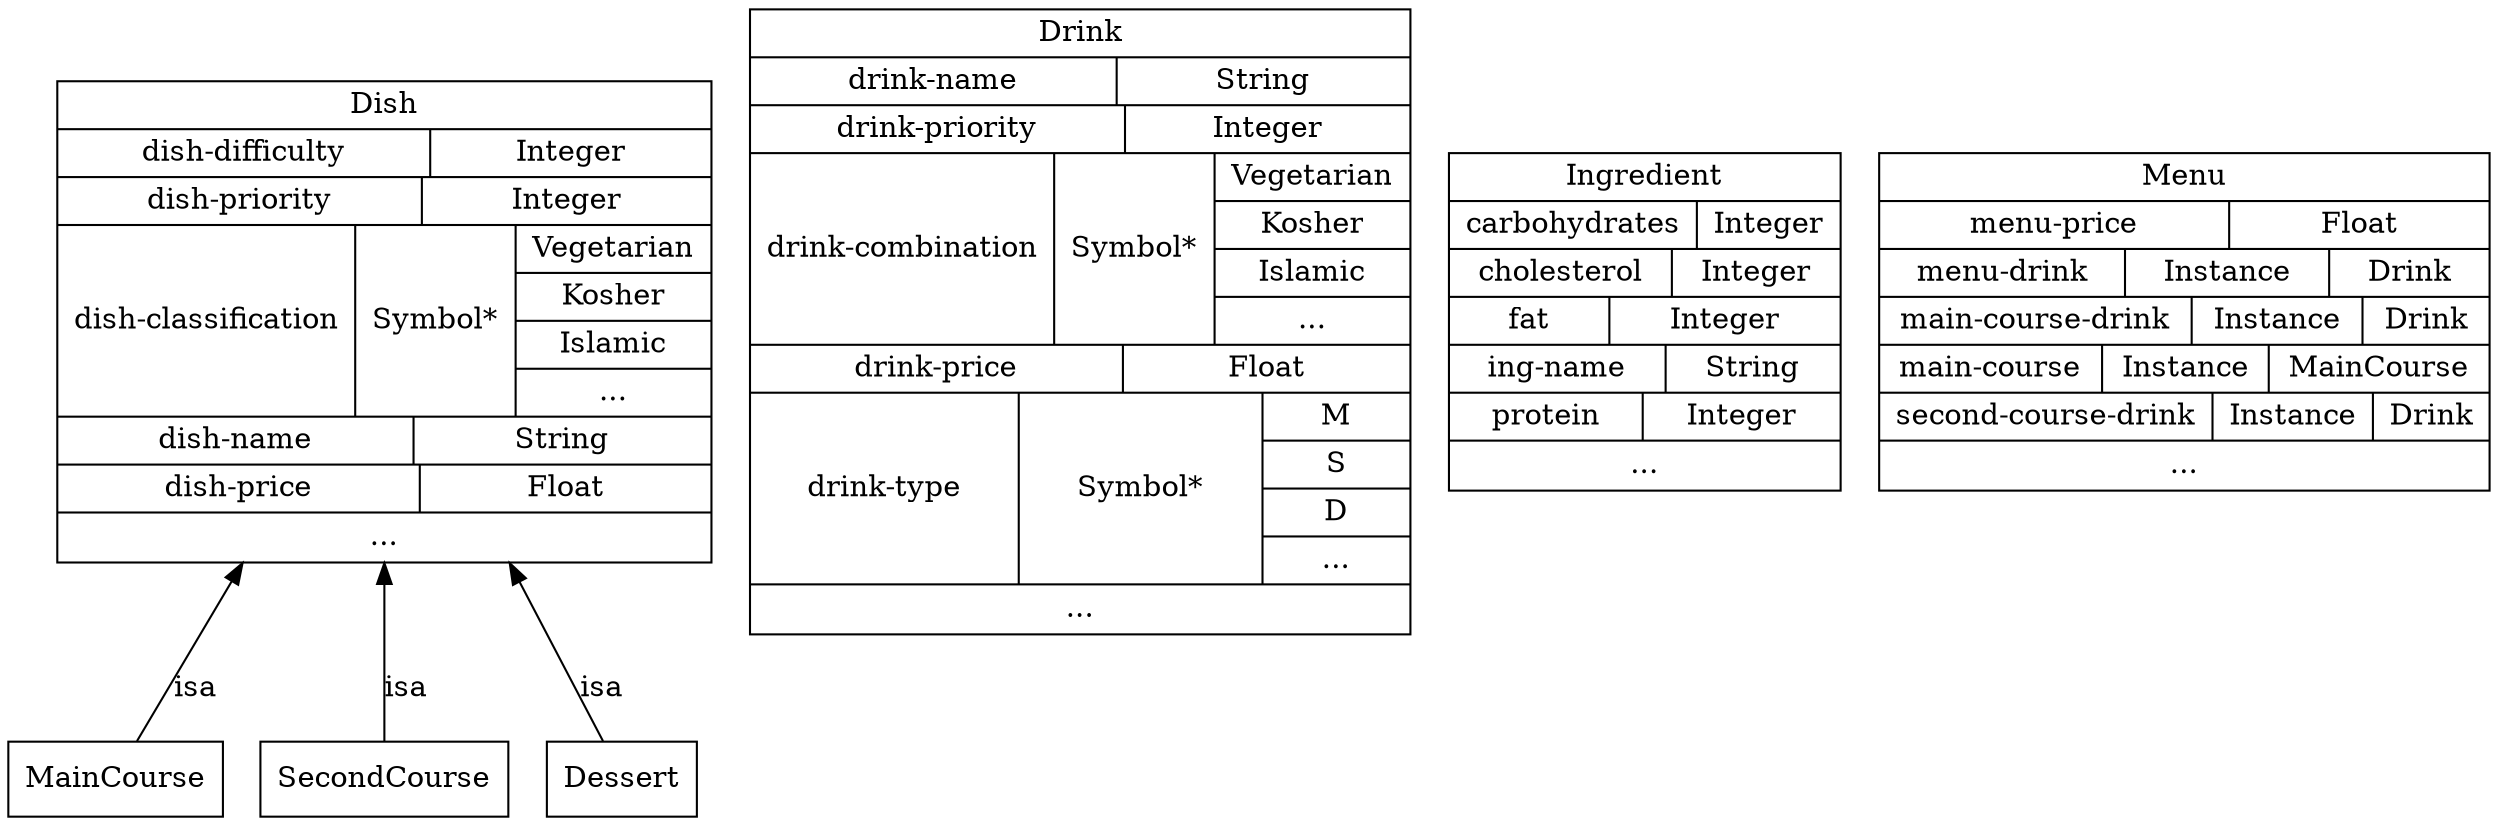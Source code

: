 digraph rico_rico {
	node [label="\N"];
	graph [bb="0,0,991,388"];
	MainCourse [label=MainCourse, shape=box, color="0.0,0.0,0.0", fontcolor="0.0,0.0,0.0", pos="42,18", width="1.1736", height="0.5"];
	Dish [label="{Dish|{dish-difficulty|Integer}|{dish-priority|Integer}|{dish-classification|Symbol*|{Vegetarian|Kosher|Islamic|...}}|{dish-name\
|String}|{dish-price|Float}|{...}}", shape=record, color="0.0,0.0,0.0", fontcolor="0.0,0.0,0.0", pos="153,238", rects="24,330,282,353 24,307,172,330 172,307,282,330 24,284,168,307 168,284,282,307 24,192,140,284 140,192,207,284 207,261,282,284 207,\
238,282,261 207,215,282,238 207,192,282,215 24,169,165,192 165,169,282,192 24,146,166,169 166,146,282,169 24,123,282,146", width="3.5833", height="3.2083"];
	Drink [label="{Drink|{drink-name|String}|{drink-priority|Integer}|{drink-combination|Symbol*|{Vegetarian|Kosher|Islamic|...}}|{drink-price|Float\
}|{drink-type|Symbol*|{M|S|D|...}}|{...}}", shape=record, color="0.0,0.0,0.0", fontcolor="0.0,0.0,0.0", pos="431,238", rects="300.5,364.5,561.5,387.5 300.5,341.5,445.5,364.5 445.5,341.5,561.5,364.5 300.5,318.5,448.5,341.5 448.5,318.5,561.5,341.5 300.5,226.5\
,419.5,318.5 419.5,226.5,486.5,318.5 486.5,295.5,561.5,318.5 486.5,272.5,561.5,295.5 486.5,249.5,561.5,272.5 486.5,226.5,561.5\
,249.5 300.5,203.5,446.5,226.5 446.5,203.5,561.5,226.5 300.5,111.5,404.5,203.5 404.5,111.5,501.5,203.5 501.5,180.5,561.5,203.5 \
501.5,157.5,561.5,180.5 501.5,134.5,561.5,157.5 501.5,111.5,561.5,134.5 300.5,88.5,561.5,111.5", width="3.6181", height="4.1667"];
	SecondCourse [label=SecondCourse, shape=box, color="0.0,0.0,0.0", fontcolor="0.0,0.0,0.0", pos="153,18", width="1.3889", height="0.5"];
	Ingredient [label="{Ingredient|{carbohydrates|Integer}|{cholesterol|Integer}|{fat|Integer}|{ing-name|String}|{protein|Integer}|{...}}", shape=record, color="0.0,0.0,0.0", fontcolor="0.0,0.0,0.0", pos="655,238", rects="579.5,295.5,730.5,318.5 579.5,272.5,675.5,295.5 675.5,272.5,730.5,295.5 579.5,249.5,665.5,272.5 665.5,249.5,730.5,272.5 579.5,226.5\
,642.5,249.5 642.5,226.5,730.5,249.5 579.5,203.5,663.5,226.5 663.5,203.5,730.5,226.5 579.5,180.5,655.5,203.5 655.5,180.5,730.5\
,203.5 579.5,157.5,730.5,180.5", width="2.0903", height="2.25"];
	Menu [label="{Menu|{menu-price|Float}|{menu-drink|Instance|{Drink}}|{main-course-drink|Instance|{Drink}}|{main-course|Instance|{MainCourse}}|\
{second-course-drink|Instance|{Drink}}|{...}}", shape=record, color="0.0,0.0,0.0", fontcolor="0.0,0.0,0.0", pos="870,238", rects="749,295.5,991,318.5 749,272.5,887,295.5 887,272.5,991,295.5 749,249.5,846,272.5 846,249.5,926,272.5 926,249.5,991,272.5 749,226.5\
,871,249.5 871,226.5,939,249.5 939,226.5,991,249.5 749,203.5,837,226.5 837,203.5,903,226.5 903,203.5,991,226.5 749,180.5,881,203.5\
 881,180.5,944,203.5 944,180.5,991,203.5 749,157.5,991,180.5", width="3.3611", height="2.25"];
	Dessert [label=Dessert, shape=box, color="0.0,0.0,0.0", fontcolor="0.0,0.0,0.0", pos="251,18", width="0.8125", height="0.5"];
	Dish -> MainCourse [dir=back, label=isa, color="0.0,0.0,0.0", fontcolor="0.0,0.0,0.0", pos="s,94.899,122.89 90.247,113.76 74.597,83.019 59.73,53.821 50.739,36.163", lp="74,62"];
	Dish -> SecondCourse [dir=back, label=isa, color="0.0,0.0,0.0", fontcolor="0.0,0.0,0.0", pos="s,153,122.89 153,112.57 153,82.269 153,53.594 153,36.163", lp="161,62"];
	Dish -> Dessert [dir=back, label=isa, color="0.0,0.0,0.0", fontcolor="0.0,0.0,0.0", pos="s,204.3,122.89 208.4,113.76 222.22,83.019 235.35,53.821 243.28,36.163", lp="243,62"];
}
